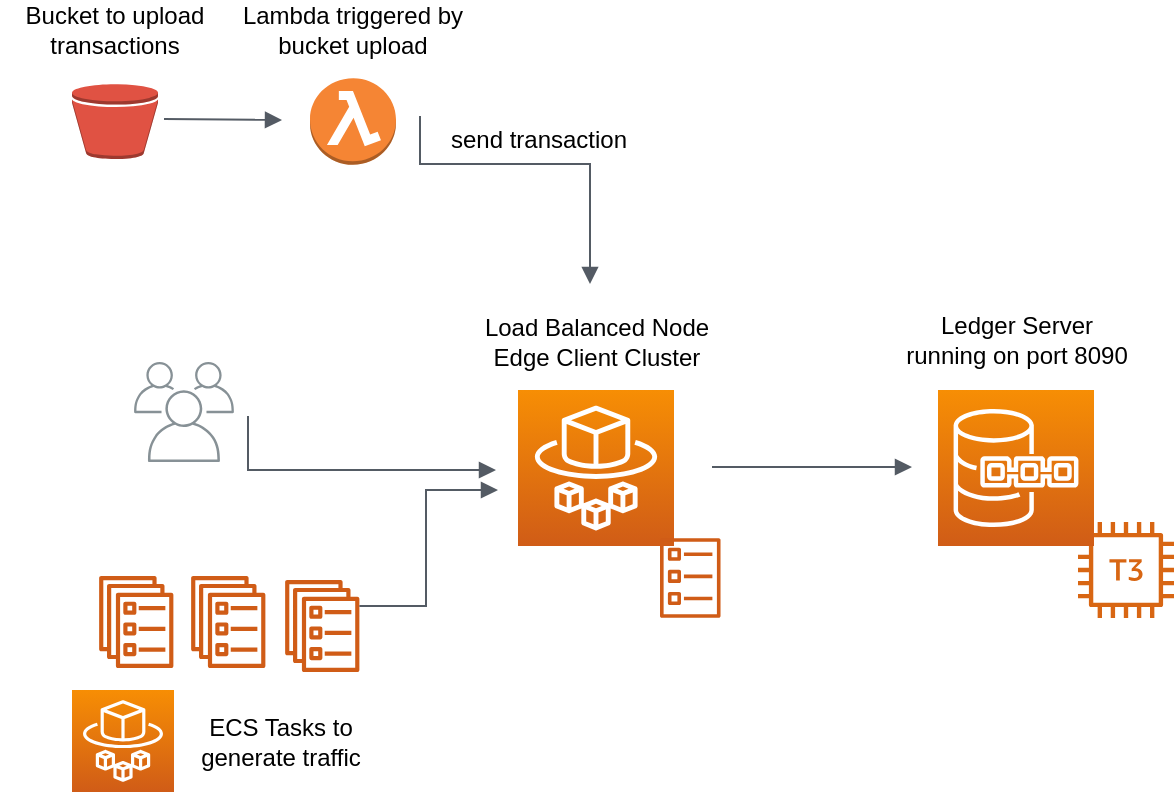 <mxfile version="14.2.4" type="embed">
    <diagram id="8xxlJriHngn7J2Qc-iI4" name="Page-1">
        <mxGraphModel dx="799" dy="444" grid="0" gridSize="10" guides="1" tooltips="1" connect="1" arrows="1" fold="1" page="1" pageScale="1" pageWidth="850" pageHeight="1100" math="0" shadow="0">
            <root>
                <mxCell id="0"/>
                <mxCell id="1" parent="0"/>
                <mxCell id="23" style="edgeStyle=orthogonalEdgeStyle;rounded=0;orthogonalLoop=1;jettySize=auto;html=1;" parent="1" edge="1">
                    <mxGeometry relative="1" as="geometry">
                        <mxPoint x="434" y="319" as="targetPoint"/>
                        <mxPoint x="434" y="309" as="sourcePoint"/>
                        <Array as="points">
                            <mxPoint x="434" y="329"/>
                            <mxPoint x="464" y="329"/>
                            <mxPoint x="464" y="319"/>
                        </Array>
                    </mxGeometry>
                </mxCell>
                <mxCell id="24" value="" style="outlineConnect=0;gradientColor=none;fontColor=#545B64;strokeColor=none;fillColor=#879196;dashed=0;verticalLabelPosition=bottom;verticalAlign=top;align=center;html=1;fontSize=12;fontStyle=0;aspect=fixed;shape=mxgraph.aws4.illustration_users;pointerEvents=1" parent="1" vertex="1">
                    <mxGeometry x="222" y="245" width="50" height="50" as="geometry"/>
                </mxCell>
                <mxCell id="25" value="" style="points=[[0,0,0],[0.25,0,0],[0.5,0,0],[0.75,0,0],[1,0,0],[0,1,0],[0.25,1,0],[0.5,1,0],[0.75,1,0],[1,1,0],[0,0.25,0],[0,0.5,0],[0,0.75,0],[1,0.25,0],[1,0.5,0],[1,0.75,0]];outlineConnect=0;fontColor=#232F3E;gradientColor=#F78E04;gradientDirection=north;fillColor=#D05C17;strokeColor=#ffffff;dashed=0;verticalLabelPosition=bottom;verticalAlign=top;align=center;html=1;fontSize=12;fontStyle=0;aspect=fixed;shape=mxgraph.aws4.resourceIcon;resIcon=mxgraph.aws4.fargate;" parent="1" vertex="1">
                    <mxGeometry x="414" y="259" width="78" height="78" as="geometry"/>
                </mxCell>
                <mxCell id="26" value="" style="outlineConnect=0;fontColor=#232F3E;gradientColor=none;fillColor=#D05C17;strokeColor=none;dashed=0;verticalLabelPosition=bottom;verticalAlign=top;align=center;html=1;fontSize=12;fontStyle=0;aspect=fixed;pointerEvents=1;shape=mxgraph.aws4.ecs_task;" parent="1" vertex="1">
                    <mxGeometry x="485" y="333" width="30.26" height="40" as="geometry"/>
                </mxCell>
                <mxCell id="28" value="" style="outlineConnect=0;fontColor=#232F3E;gradientColor=none;fillColor=#D86613;strokeColor=none;dashed=0;verticalLabelPosition=bottom;verticalAlign=top;align=center;html=1;fontSize=12;fontStyle=0;aspect=fixed;pointerEvents=1;shape=mxgraph.aws4.t3_instance;" parent="1" vertex="1">
                    <mxGeometry x="694" y="325" width="48" height="48" as="geometry"/>
                </mxCell>
                <mxCell id="29" value="" style="points=[[0,0,0],[0.25,0,0],[0.5,0,0],[0.75,0,0],[1,0,0],[0,1,0],[0.25,1,0],[0.5,1,0],[0.75,1,0],[1,1,0],[0,0.25,0],[0,0.5,0],[0,0.75,0],[1,0.25,0],[1,0.5,0],[1,0.75,0]];outlineConnect=0;fontColor=#232F3E;gradientColor=#F78E04;gradientDirection=north;fillColor=#D05C17;strokeColor=#ffffff;dashed=0;verticalLabelPosition=bottom;verticalAlign=top;align=center;html=1;fontSize=12;fontStyle=0;aspect=fixed;shape=mxgraph.aws4.resourceIcon;resIcon=mxgraph.aws4.quantum_ledger_database;" parent="1" vertex="1">
                    <mxGeometry x="624" y="259" width="78" height="78" as="geometry"/>
                </mxCell>
                <mxCell id="30" value="" style="edgeStyle=orthogonalEdgeStyle;html=1;endArrow=block;elbow=vertical;startArrow=none;endFill=1;strokeColor=#545B64;rounded=0;" parent="1" edge="1">
                    <mxGeometry width="100" relative="1" as="geometry">
                        <mxPoint x="279" y="272" as="sourcePoint"/>
                        <mxPoint x="403" y="299" as="targetPoint"/>
                        <Array as="points">
                            <mxPoint x="279" y="299"/>
                        </Array>
                    </mxGeometry>
                </mxCell>
                <mxCell id="31" value="" style="edgeStyle=orthogonalEdgeStyle;html=1;endArrow=block;elbow=vertical;startArrow=none;endFill=1;strokeColor=#545B64;rounded=0;" parent="1" edge="1">
                    <mxGeometry width="100" relative="1" as="geometry">
                        <mxPoint x="511" y="297.5" as="sourcePoint"/>
                        <mxPoint x="611" y="297.5" as="targetPoint"/>
                    </mxGeometry>
                </mxCell>
                <mxCell id="32" value="Bucket to upload transactions" style="text;html=1;strokeColor=none;fillColor=none;align=center;verticalAlign=middle;whiteSpace=wrap;rounded=0;" parent="1" vertex="1">
                    <mxGeometry x="155" y="69" width="115" height="20" as="geometry"/>
                </mxCell>
                <mxCell id="33" value="Ledger Server running on port 8090" style="text;html=1;strokeColor=none;fillColor=none;align=center;verticalAlign=middle;whiteSpace=wrap;rounded=0;" parent="1" vertex="1">
                    <mxGeometry x="605.5" y="223" width="115" height="22" as="geometry"/>
                </mxCell>
                <mxCell id="34" value="" style="outlineConnect=0;dashed=0;verticalLabelPosition=bottom;verticalAlign=top;align=center;html=1;shape=mxgraph.aws3.bucket;fillColor=#E05243;gradientColor=none;" parent="1" vertex="1">
                    <mxGeometry x="191" y="106" width="43" height="37.5" as="geometry"/>
                </mxCell>
                <mxCell id="35" value="" style="outlineConnect=0;dashed=0;verticalLabelPosition=bottom;verticalAlign=top;align=center;html=1;shape=mxgraph.aws3.lambda_function;fillColor=#F58534;gradientColor=none;" parent="1" vertex="1">
                    <mxGeometry x="310" y="103.13" width="43" height="43.25" as="geometry"/>
                </mxCell>
                <mxCell id="36" value="Lambda triggered by bucket upload" style="text;html=1;strokeColor=none;fillColor=none;align=center;verticalAlign=middle;whiteSpace=wrap;rounded=0;" parent="1" vertex="1">
                    <mxGeometry x="274" y="69" width="115" height="20" as="geometry"/>
                </mxCell>
                <mxCell id="37" value="" style="edgeStyle=orthogonalEdgeStyle;html=1;endArrow=block;elbow=vertical;startArrow=none;endFill=1;strokeColor=#545B64;rounded=0;" parent="1" edge="1">
                    <mxGeometry width="100" relative="1" as="geometry">
                        <mxPoint x="365" y="122" as="sourcePoint"/>
                        <mxPoint x="450" y="206" as="targetPoint"/>
                        <Array as="points">
                            <mxPoint x="450" y="146"/>
                        </Array>
                    </mxGeometry>
                </mxCell>
                <mxCell id="38" value="Load Balanced Node Edge Client Cluster&lt;br&gt;" style="text;html=1;strokeColor=none;fillColor=none;align=center;verticalAlign=middle;whiteSpace=wrap;rounded=0;" parent="1" vertex="1">
                    <mxGeometry x="395.5" y="225" width="115" height="20" as="geometry"/>
                </mxCell>
                <mxCell id="39" value="send transaction" style="text;html=1;strokeColor=none;fillColor=none;align=center;verticalAlign=middle;whiteSpace=wrap;rounded=0;" parent="1" vertex="1">
                    <mxGeometry x="367" y="123.5" width="115" height="20" as="geometry"/>
                </mxCell>
                <mxCell id="40" value="" style="edgeStyle=orthogonalEdgeStyle;html=1;endArrow=block;elbow=vertical;startArrow=none;endFill=1;strokeColor=#545B64;rounded=0;" parent="1" edge="1">
                    <mxGeometry width="100" relative="1" as="geometry">
                        <mxPoint x="237" y="123.5" as="sourcePoint"/>
                        <mxPoint x="296" y="124" as="targetPoint"/>
                        <Array as="points">
                            <mxPoint x="237" y="123.5"/>
                        </Array>
                    </mxGeometry>
                </mxCell>
                <mxCell id="41" value="" style="points=[[0,0,0],[0.25,0,0],[0.5,0,0],[0.75,0,0],[1,0,0],[0,1,0],[0.25,1,0],[0.5,1,0],[0.75,1,0],[1,1,0],[0,0.25,0],[0,0.5,0],[0,0.75,0],[1,0.25,0],[1,0.5,0],[1,0.75,0]];outlineConnect=0;fontColor=#232F3E;gradientColor=#F78E04;gradientDirection=north;fillColor=#D05C17;strokeColor=#ffffff;dashed=0;verticalLabelPosition=bottom;verticalAlign=top;align=center;html=1;fontSize=12;fontStyle=0;aspect=fixed;shape=mxgraph.aws4.resourceIcon;resIcon=mxgraph.aws4.fargate;" vertex="1" parent="1">
                    <mxGeometry x="191" y="409" width="51" height="51" as="geometry"/>
                </mxCell>
                <mxCell id="42" value="" style="outlineConnect=0;fontColor=#232F3E;gradientColor=none;fillColor=#D05C17;strokeColor=none;dashed=0;verticalLabelPosition=bottom;verticalAlign=top;align=center;html=1;fontSize=12;fontStyle=0;aspect=fixed;pointerEvents=1;shape=mxgraph.aws4.ecs_service;" vertex="1" parent="1">
                    <mxGeometry x="204.26" y="352" width="37.74" height="46" as="geometry"/>
                </mxCell>
                <mxCell id="43" value="" style="outlineConnect=0;fontColor=#232F3E;gradientColor=none;fillColor=#D05C17;strokeColor=none;dashed=0;verticalLabelPosition=bottom;verticalAlign=top;align=center;html=1;fontSize=12;fontStyle=0;aspect=fixed;pointerEvents=1;shape=mxgraph.aws4.ecs_service;" vertex="1" parent="1">
                    <mxGeometry x="250.26" y="352" width="37.74" height="46" as="geometry"/>
                </mxCell>
                <mxCell id="44" value="" style="outlineConnect=0;fontColor=#232F3E;gradientColor=none;fillColor=#D05C17;strokeColor=none;dashed=0;verticalLabelPosition=bottom;verticalAlign=top;align=center;html=1;fontSize=12;fontStyle=0;aspect=fixed;pointerEvents=1;shape=mxgraph.aws4.ecs_service;" vertex="1" parent="1">
                    <mxGeometry x="297.26" y="354" width="37.74" height="46" as="geometry"/>
                </mxCell>
                <mxCell id="45" value="" style="edgeStyle=orthogonalEdgeStyle;html=1;endArrow=block;elbow=vertical;startArrow=none;endFill=1;strokeColor=#545B64;rounded=0;" edge="1" parent="1" source="44">
                    <mxGeometry width="100" relative="1" as="geometry">
                        <mxPoint x="350" y="398" as="sourcePoint"/>
                        <mxPoint x="404" y="309" as="targetPoint"/>
                        <Array as="points">
                            <mxPoint x="368" y="367"/>
                            <mxPoint x="368" y="309"/>
                        </Array>
                    </mxGeometry>
                </mxCell>
                <mxCell id="46" value="ECS Tasks to generate traffic" style="text;html=1;strokeColor=none;fillColor=none;align=center;verticalAlign=middle;whiteSpace=wrap;rounded=0;" vertex="1" parent="1">
                    <mxGeometry x="238" y="424.5" width="115" height="20" as="geometry"/>
                </mxCell>
            </root>
        </mxGraphModel>
    </diagram>
</mxfile>